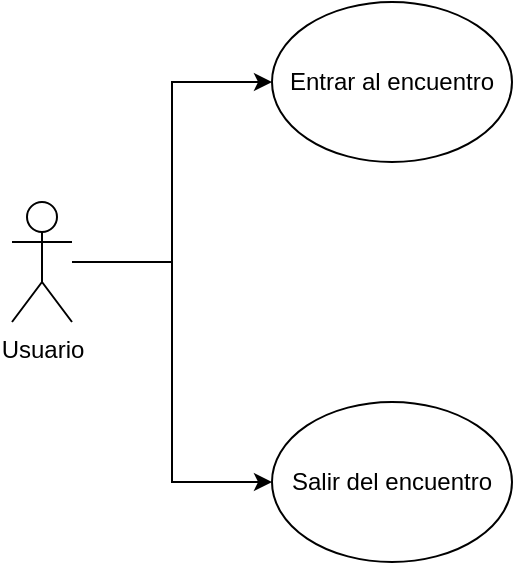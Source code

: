 <mxfile version="21.1.2" type="device">
  <diagram name="Página-1" id="Hc4uAjDOSzZKf6fAHVU8">
    <mxGraphModel dx="1036" dy="614" grid="1" gridSize="10" guides="1" tooltips="1" connect="1" arrows="1" fold="1" page="1" pageScale="1" pageWidth="827" pageHeight="1169" math="0" shadow="0">
      <root>
        <mxCell id="0" />
        <mxCell id="1" parent="0" />
        <mxCell id="Zw7e7EIyPkA-x-o7fJzw-4" style="edgeStyle=orthogonalEdgeStyle;rounded=0;orthogonalLoop=1;jettySize=auto;html=1;entryX=0;entryY=0.5;entryDx=0;entryDy=0;" edge="1" parent="1" source="Zw7e7EIyPkA-x-o7fJzw-1" target="Zw7e7EIyPkA-x-o7fJzw-2">
          <mxGeometry relative="1" as="geometry" />
        </mxCell>
        <mxCell id="Zw7e7EIyPkA-x-o7fJzw-5" style="edgeStyle=orthogonalEdgeStyle;rounded=0;orthogonalLoop=1;jettySize=auto;html=1;entryX=0;entryY=0.5;entryDx=0;entryDy=0;" edge="1" parent="1" source="Zw7e7EIyPkA-x-o7fJzw-1" target="Zw7e7EIyPkA-x-o7fJzw-3">
          <mxGeometry relative="1" as="geometry" />
        </mxCell>
        <mxCell id="Zw7e7EIyPkA-x-o7fJzw-1" value="Usuario" style="shape=umlActor;verticalLabelPosition=bottom;verticalAlign=top;html=1;outlineConnect=0;" vertex="1" parent="1">
          <mxGeometry x="80" y="170" width="30" height="60" as="geometry" />
        </mxCell>
        <mxCell id="Zw7e7EIyPkA-x-o7fJzw-2" value="Entrar al encuentro" style="ellipse;whiteSpace=wrap;html=1;" vertex="1" parent="1">
          <mxGeometry x="210" y="70" width="120" height="80" as="geometry" />
        </mxCell>
        <mxCell id="Zw7e7EIyPkA-x-o7fJzw-3" value="Salir del encuentro" style="ellipse;whiteSpace=wrap;html=1;" vertex="1" parent="1">
          <mxGeometry x="210" y="270" width="120" height="80" as="geometry" />
        </mxCell>
      </root>
    </mxGraphModel>
  </diagram>
</mxfile>
